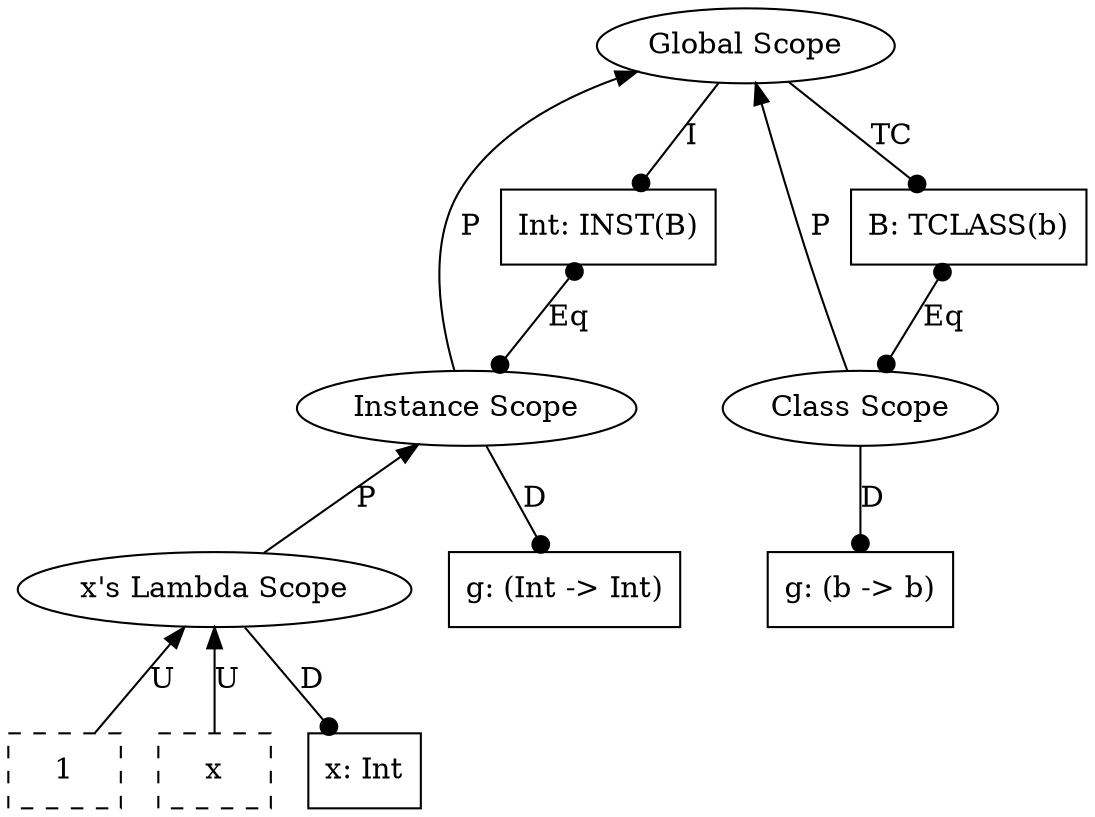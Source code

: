 graph {
    10 [label=1
       ,shape=box
       ,style=dashed];
    9 [label=x
      ,shape=box
      ,style=dashed];
    8 [label="x: Int",shape=box];
    7 [label="x's Lambda Scope"
      ,shape=ellipse];
    6 [label="g: (Int -> Int)"
      ,shape=box];
    5 [label="Instance Scope"
      ,shape=ellipse];
    4 [label="Int: INST(B)"
      ,shape=box];
    3 [label="g: (b -> b)"
      ,shape=box];
    2 [label="Class Scope"
      ,shape=ellipse];
    1 [label="B: TCLASS(b)"
      ,shape=box];
    0 [label="Global Scope"
      ,shape=ellipse];
    7 -- 10 [label=U,dir=back];
    7 -- 9 [label=U,dir=back];
    7 -- 8 [label=D
           ,dir=forward
           ,arrowhead=dot];
    5 -- 7 [label=P,dir=back];
    5 -- 6 [label=D
           ,dir=forward
           ,arrowhead=dot];
    4 -- 5 [label=Eq
           ,dir=both
           ,arrowhead=dot
           ,arrowtail=dot];
    0 -- 5 [label=P,dir=back];
    0 -- 4 [label=I
           ,dir=forward
           ,arrowhead=dot];
    2 -- 3 [label=D
           ,dir=forward
           ,arrowhead=dot];
    1 -- 2 [label=Eq
           ,dir=both
           ,arrowhead=dot
           ,arrowtail=dot];
    0 -- 2 [label=P,dir=back];
    0 -- 1 [label=TC
           ,dir=forward
           ,arrowhead=dot];
}
